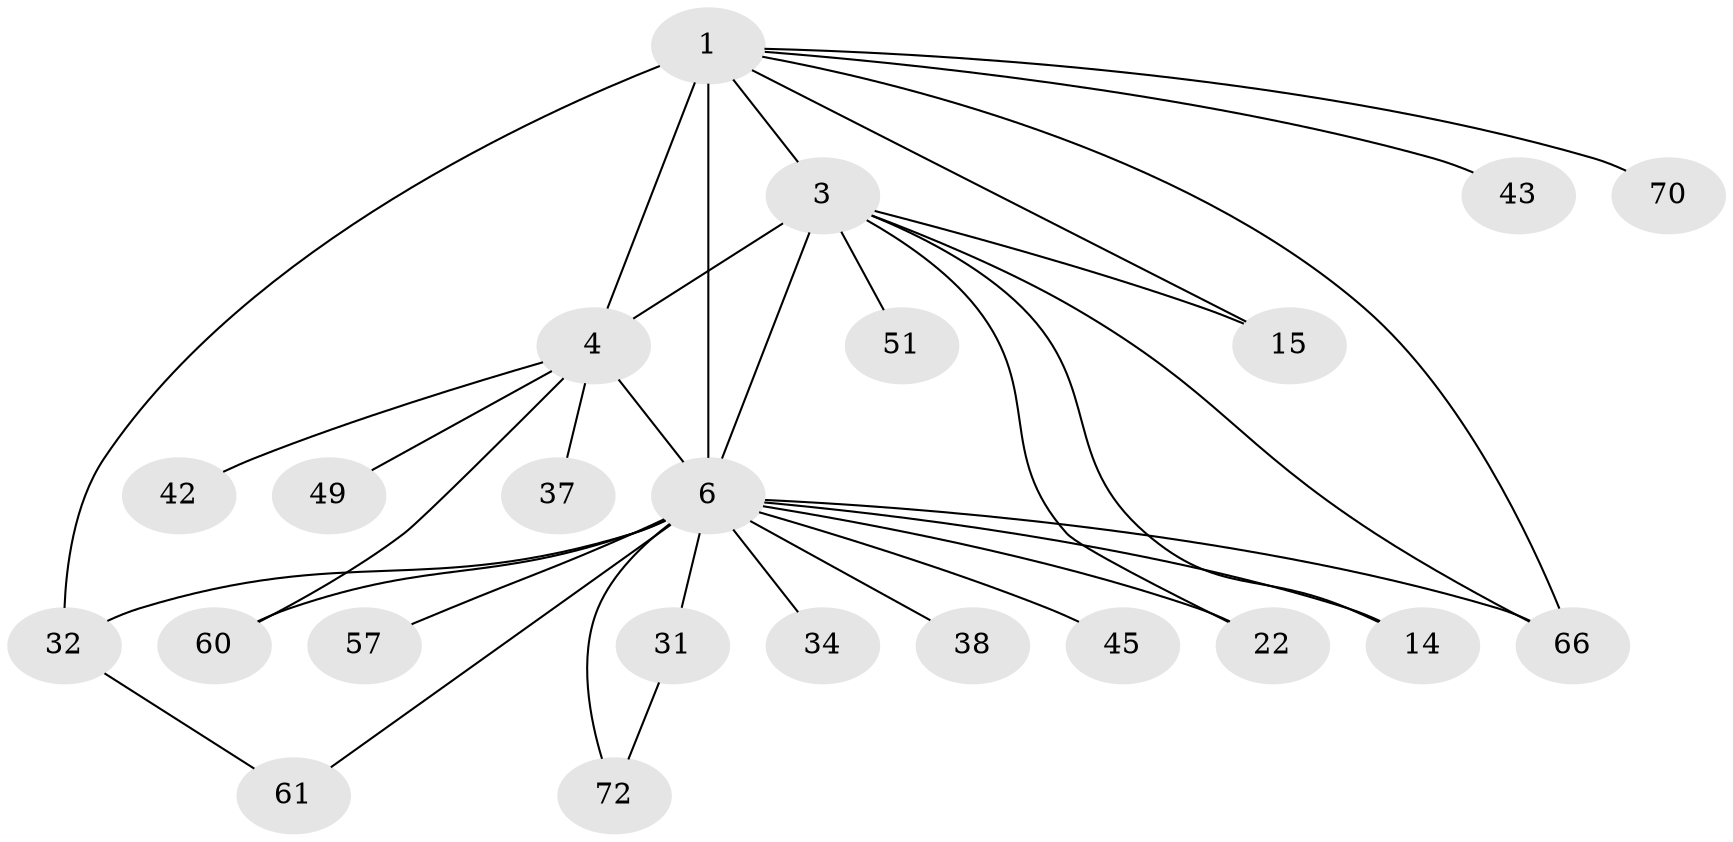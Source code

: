 // original degree distribution, {8: 0.02531645569620253, 4: 0.16455696202531644, 3: 0.189873417721519, 6: 0.0379746835443038, 2: 0.31645569620253167, 5: 0.0379746835443038, 1: 0.22784810126582278}
// Generated by graph-tools (version 1.1) at 2025/17/03/04/25 18:17:00]
// undirected, 23 vertices, 34 edges
graph export_dot {
graph [start="1"]
  node [color=gray90,style=filled];
  1 [super="+2+29+20+25+40+13"];
  3 [super="+8+19"];
  4 [super="+5"];
  6 [super="+12+9+7+11"];
  14 [super="+67"];
  15;
  22 [super="+24"];
  31 [super="+58+77"];
  32 [super="+41"];
  34;
  37;
  38;
  42 [super="+52"];
  43 [super="+56"];
  45;
  49;
  51;
  57;
  60;
  61;
  66 [super="+73"];
  70;
  72;
  1 -- 3 [weight=2];
  1 -- 4 [weight=4];
  1 -- 6 [weight=4];
  1 -- 15;
  1 -- 66;
  1 -- 43;
  1 -- 70;
  1 -- 32;
  3 -- 14;
  3 -- 4 [weight=2];
  3 -- 51;
  3 -- 6 [weight=2];
  3 -- 22;
  3 -- 15;
  3 -- 66;
  4 -- 37;
  4 -- 42;
  4 -- 49;
  4 -- 60;
  4 -- 6;
  6 -- 14;
  6 -- 32 [weight=2];
  6 -- 38 [weight=2];
  6 -- 45;
  6 -- 61;
  6 -- 31 [weight=4];
  6 -- 66;
  6 -- 72;
  6 -- 57;
  6 -- 34;
  6 -- 22;
  6 -- 60;
  31 -- 72;
  32 -- 61;
}
